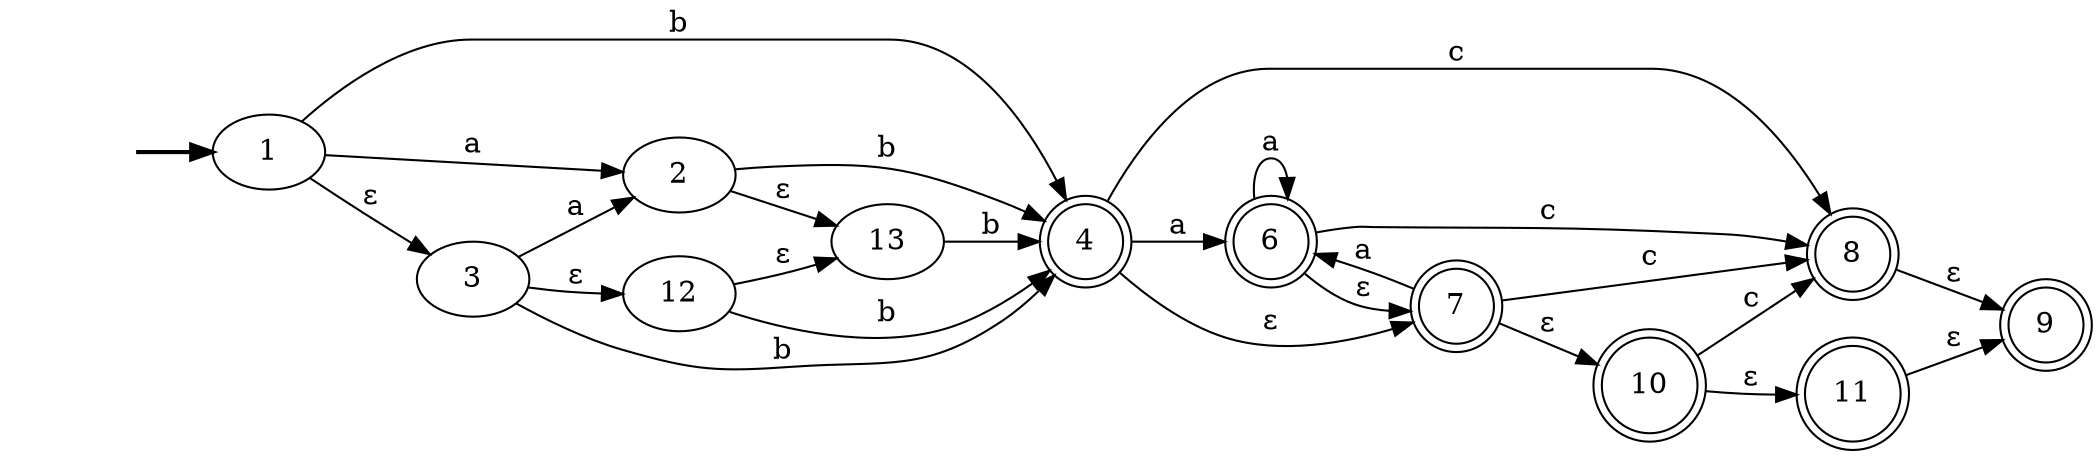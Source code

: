 digraph "AFNtoAFD#5PreLabB" {
	graph [rankdir=LR]
	fake [style=invisible]
	fake -> 1 [style=bold]
	1 [root=true]
	2
	1 -> 2 [label=a]
	3
	1 -> 3 [label="ε"]
	4 [shape=doublecircle]
	1 -> 4 [label=b]
	2
	13
	2 -> 13 [label="ε"]
	2 -> 4 [label=b]
	3
	3 -> 2 [label=a]
	12
	3 -> 12 [label="ε"]
	3 -> 4 [label=b]
	4 [shape=doublecircle]
	6 [shape=doublecircle]
	4 -> 6 [label=a]
	7 [shape=doublecircle]
	4 -> 7 [label="ε"]
	8 [shape=doublecircle]
	4 -> 8 [label=c]
	13
	13 -> 4 [label=b]
	12
	12 -> 13 [label="ε"]
	12 -> 4 [label=b]
	6 [shape=doublecircle]
	6 -> 6 [label=a]
	6 -> 7 [label="ε"]
	6 -> 8 [label=c]
	7 [shape=doublecircle]
	7 -> 6 [label=a]
	10 [shape=doublecircle]
	7 -> 10 [label="ε"]
	7 -> 8 [label=c]
	8 [shape=doublecircle]
	9 [shape=doublecircle]
	8 -> 9 [label="ε"]
	10 [shape=doublecircle]
	11 [shape=doublecircle]
	10 -> 11 [label="ε"]
	10 -> 8 [label=c]
	9 [shape=doublecircle]
	11 [shape=doublecircle]
	11 -> 9 [label="ε"]
}
